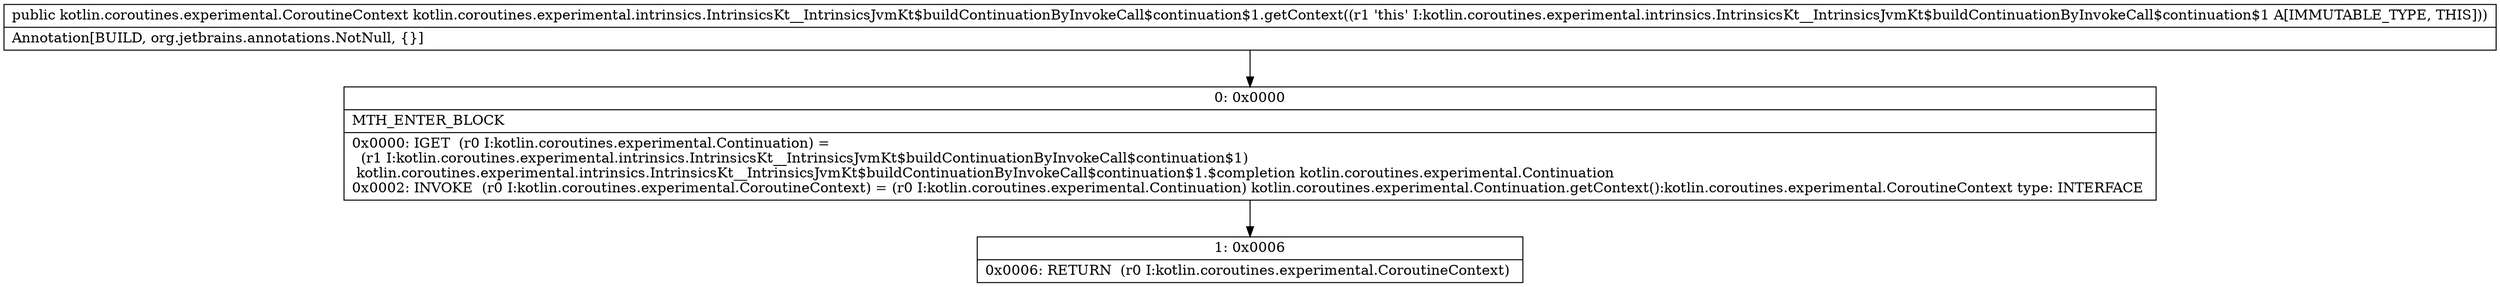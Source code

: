digraph "CFG forkotlin.coroutines.experimental.intrinsics.IntrinsicsKt__IntrinsicsJvmKt$buildContinuationByInvokeCall$continuation$1.getContext()Lkotlin\/coroutines\/experimental\/CoroutineContext;" {
Node_0 [shape=record,label="{0\:\ 0x0000|MTH_ENTER_BLOCK\l|0x0000: IGET  (r0 I:kotlin.coroutines.experimental.Continuation) = \l  (r1 I:kotlin.coroutines.experimental.intrinsics.IntrinsicsKt__IntrinsicsJvmKt$buildContinuationByInvokeCall$continuation$1)\l kotlin.coroutines.experimental.intrinsics.IntrinsicsKt__IntrinsicsJvmKt$buildContinuationByInvokeCall$continuation$1.$completion kotlin.coroutines.experimental.Continuation \l0x0002: INVOKE  (r0 I:kotlin.coroutines.experimental.CoroutineContext) = (r0 I:kotlin.coroutines.experimental.Continuation) kotlin.coroutines.experimental.Continuation.getContext():kotlin.coroutines.experimental.CoroutineContext type: INTERFACE \l}"];
Node_1 [shape=record,label="{1\:\ 0x0006|0x0006: RETURN  (r0 I:kotlin.coroutines.experimental.CoroutineContext) \l}"];
MethodNode[shape=record,label="{public kotlin.coroutines.experimental.CoroutineContext kotlin.coroutines.experimental.intrinsics.IntrinsicsKt__IntrinsicsJvmKt$buildContinuationByInvokeCall$continuation$1.getContext((r1 'this' I:kotlin.coroutines.experimental.intrinsics.IntrinsicsKt__IntrinsicsJvmKt$buildContinuationByInvokeCall$continuation$1 A[IMMUTABLE_TYPE, THIS]))  | Annotation[BUILD, org.jetbrains.annotations.NotNull, \{\}]\l}"];
MethodNode -> Node_0;
Node_0 -> Node_1;
}

